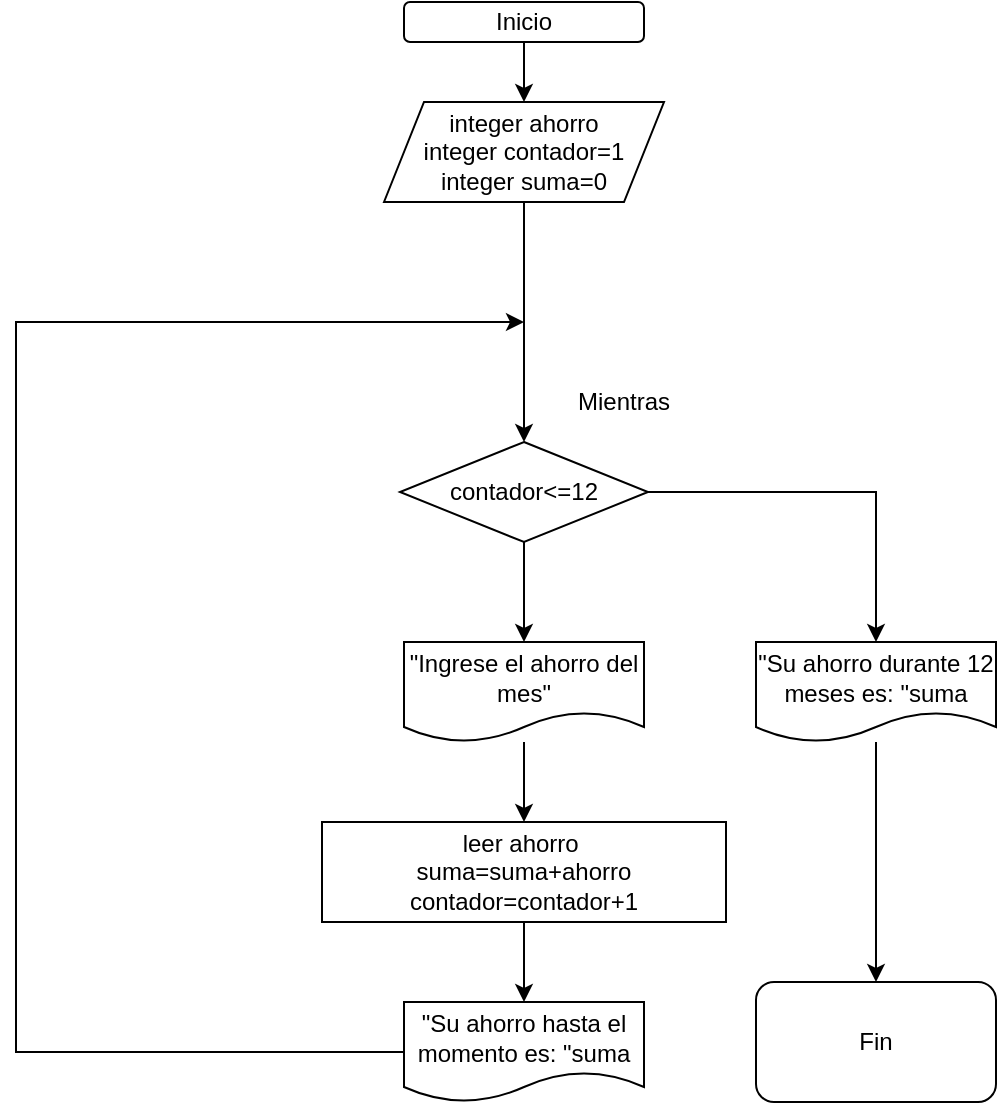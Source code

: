 <mxfile version="14.6.13" type="device"><diagram id="deMiOTHrZDMBD53B1YaQ" name="Página-1"><mxGraphModel dx="1024" dy="592" grid="1" gridSize="10" guides="1" tooltips="1" connect="1" arrows="1" fold="1" page="1" pageScale="1" pageWidth="827" pageHeight="1169" math="0" shadow="0"><root><mxCell id="0"/><mxCell id="1" parent="0"/><mxCell id="DP3-CIEyup8EEZO_epQH-3" style="edgeStyle=orthogonalEdgeStyle;rounded=0;orthogonalLoop=1;jettySize=auto;html=1;" edge="1" parent="1" source="DP3-CIEyup8EEZO_epQH-1" target="DP3-CIEyup8EEZO_epQH-2"><mxGeometry relative="1" as="geometry"/></mxCell><mxCell id="DP3-CIEyup8EEZO_epQH-1" value="Inicio" style="rounded=1;whiteSpace=wrap;html=1;" vertex="1" parent="1"><mxGeometry x="354" y="30" width="120" height="20" as="geometry"/></mxCell><mxCell id="DP3-CIEyup8EEZO_epQH-5" style="edgeStyle=orthogonalEdgeStyle;rounded=0;orthogonalLoop=1;jettySize=auto;html=1;entryX=0.5;entryY=0;entryDx=0;entryDy=0;" edge="1" parent="1" source="DP3-CIEyup8EEZO_epQH-2" target="DP3-CIEyup8EEZO_epQH-4"><mxGeometry relative="1" as="geometry"/></mxCell><mxCell id="DP3-CIEyup8EEZO_epQH-2" value="&lt;div&gt;integer ahorro&lt;/div&gt;&lt;div&gt;integer contador=1&lt;/div&gt;&lt;div&gt;integer suma=0&lt;/div&gt;" style="shape=parallelogram;perimeter=parallelogramPerimeter;whiteSpace=wrap;html=1;fixedSize=1;" vertex="1" parent="1"><mxGeometry x="344" y="80" width="140" height="50" as="geometry"/></mxCell><mxCell id="DP3-CIEyup8EEZO_epQH-8" style="edgeStyle=orthogonalEdgeStyle;rounded=0;orthogonalLoop=1;jettySize=auto;html=1;" edge="1" parent="1" source="DP3-CIEyup8EEZO_epQH-4" target="DP3-CIEyup8EEZO_epQH-7"><mxGeometry relative="1" as="geometry"/></mxCell><mxCell id="DP3-CIEyup8EEZO_epQH-19" style="edgeStyle=orthogonalEdgeStyle;rounded=0;orthogonalLoop=1;jettySize=auto;html=1;entryX=0.5;entryY=0;entryDx=0;entryDy=0;" edge="1" parent="1" source="DP3-CIEyup8EEZO_epQH-4" target="DP3-CIEyup8EEZO_epQH-18"><mxGeometry relative="1" as="geometry"/></mxCell><mxCell id="DP3-CIEyup8EEZO_epQH-4" value="contador&amp;lt;=12" style="rhombus;whiteSpace=wrap;html=1;" vertex="1" parent="1"><mxGeometry x="352" y="250" width="124" height="50" as="geometry"/></mxCell><mxCell id="DP3-CIEyup8EEZO_epQH-6" value="Mientras" style="text;html=1;strokeColor=none;fillColor=none;align=center;verticalAlign=middle;whiteSpace=wrap;rounded=0;" vertex="1" parent="1"><mxGeometry x="444" y="220" width="40" height="20" as="geometry"/></mxCell><mxCell id="DP3-CIEyup8EEZO_epQH-10" style="edgeStyle=orthogonalEdgeStyle;rounded=0;orthogonalLoop=1;jettySize=auto;html=1;entryX=0.5;entryY=0;entryDx=0;entryDy=0;" edge="1" parent="1" source="DP3-CIEyup8EEZO_epQH-7" target="DP3-CIEyup8EEZO_epQH-9"><mxGeometry relative="1" as="geometry"/></mxCell><mxCell id="DP3-CIEyup8EEZO_epQH-7" value="&quot;Ingrese el ahorro del mes&quot;" style="shape=document;whiteSpace=wrap;html=1;boundedLbl=1;" vertex="1" parent="1"><mxGeometry x="354" y="350" width="120" height="50" as="geometry"/></mxCell><mxCell id="DP3-CIEyup8EEZO_epQH-15" style="edgeStyle=orthogonalEdgeStyle;rounded=0;orthogonalLoop=1;jettySize=auto;html=1;" edge="1" parent="1" source="DP3-CIEyup8EEZO_epQH-9" target="DP3-CIEyup8EEZO_epQH-14"><mxGeometry relative="1" as="geometry"/></mxCell><mxCell id="DP3-CIEyup8EEZO_epQH-9" value="leer ahorro&amp;nbsp;&lt;br&gt;&lt;span&gt;suma=suma+ahorro&lt;/span&gt;&lt;div&gt;contador=contador+1&lt;/div&gt;" style="rounded=0;whiteSpace=wrap;html=1;" vertex="1" parent="1"><mxGeometry x="313" y="440" width="202" height="50" as="geometry"/></mxCell><mxCell id="DP3-CIEyup8EEZO_epQH-17" style="edgeStyle=orthogonalEdgeStyle;rounded=0;orthogonalLoop=1;jettySize=auto;html=1;" edge="1" parent="1" source="DP3-CIEyup8EEZO_epQH-14"><mxGeometry relative="1" as="geometry"><mxPoint x="414" y="190" as="targetPoint"/><Array as="points"><mxPoint x="160" y="555"/></Array></mxGeometry></mxCell><mxCell id="DP3-CIEyup8EEZO_epQH-14" value="&quot;Su ahorro hasta el momento es: &quot;suma" style="shape=document;whiteSpace=wrap;html=1;boundedLbl=1;" vertex="1" parent="1"><mxGeometry x="354" y="530" width="120" height="50" as="geometry"/></mxCell><mxCell id="DP3-CIEyup8EEZO_epQH-21" style="edgeStyle=orthogonalEdgeStyle;rounded=0;orthogonalLoop=1;jettySize=auto;html=1;" edge="1" parent="1" source="DP3-CIEyup8EEZO_epQH-18" target="DP3-CIEyup8EEZO_epQH-20"><mxGeometry relative="1" as="geometry"/></mxCell><mxCell id="DP3-CIEyup8EEZO_epQH-18" value="&quot;Su ahorro durante 12 meses es: &quot;suma" style="shape=document;whiteSpace=wrap;html=1;boundedLbl=1;" vertex="1" parent="1"><mxGeometry x="530" y="350" width="120" height="50" as="geometry"/></mxCell><mxCell id="DP3-CIEyup8EEZO_epQH-20" value="Fin" style="rounded=1;whiteSpace=wrap;html=1;" vertex="1" parent="1"><mxGeometry x="530" y="520" width="120" height="60" as="geometry"/></mxCell></root></mxGraphModel></diagram></mxfile>